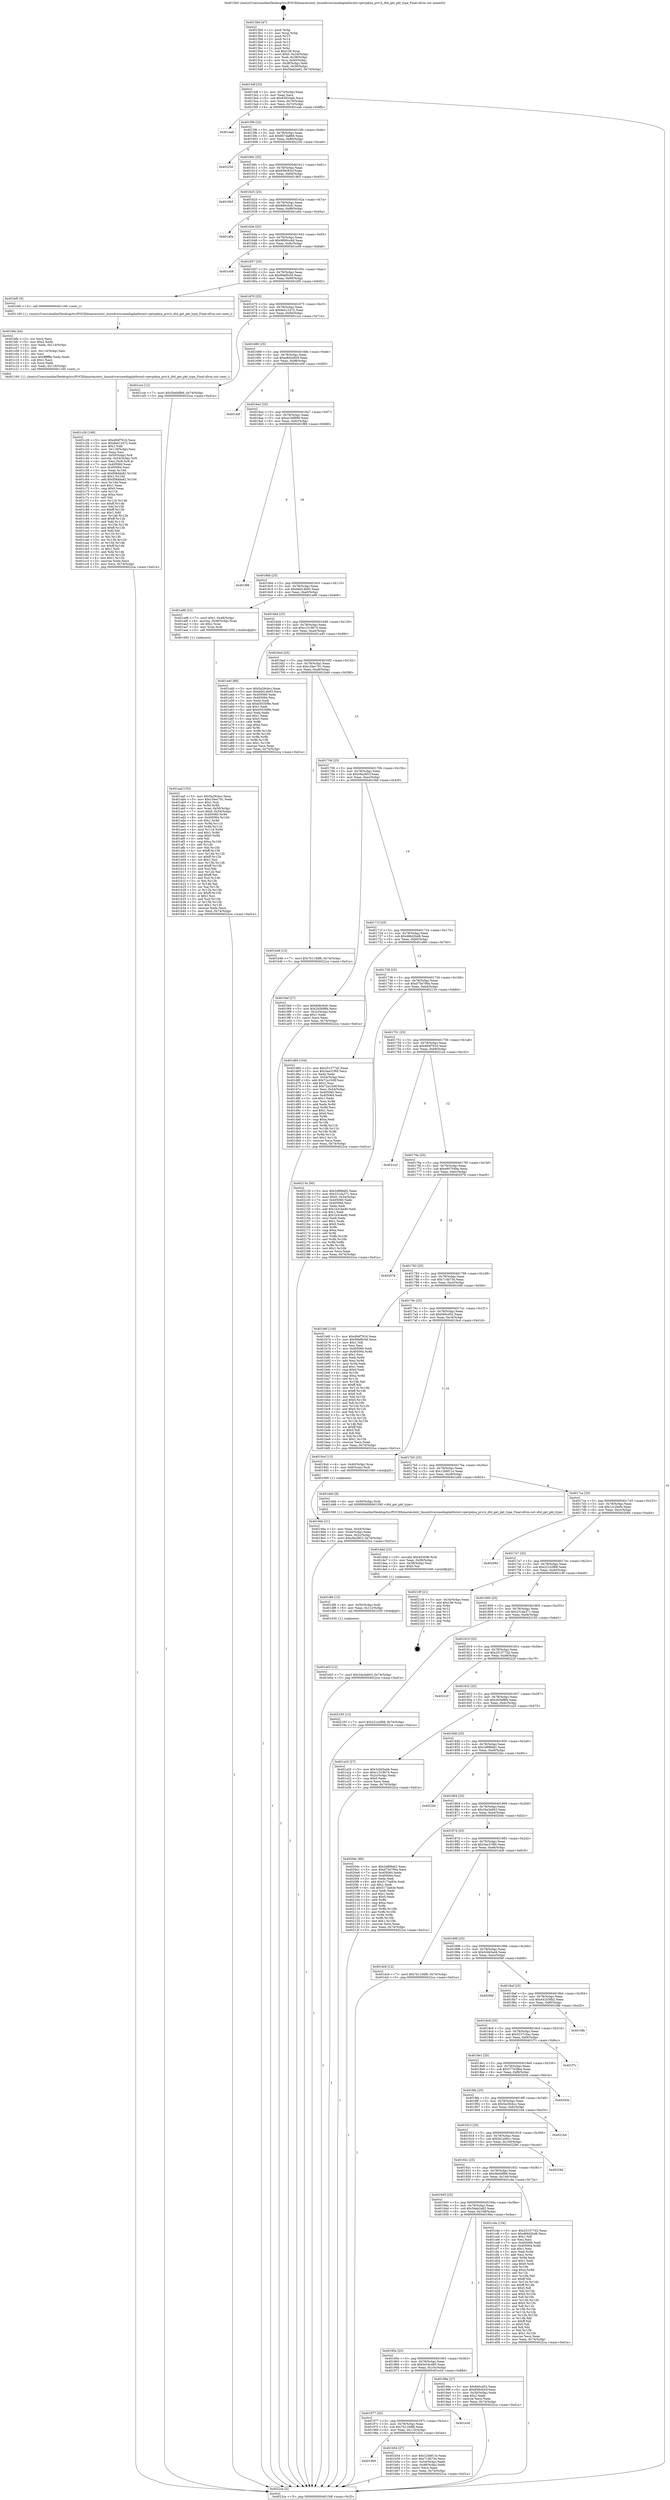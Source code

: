 digraph "0x4015b0" {
  label = "0x4015b0 (/mnt/c/Users/mathe/Desktop/tcc/POCII/binaries/extr_linuxdriversmediaplatformti-vpevpdma_priv.h_dtd_get_pkt_type_Final-ollvm.out::main(0))"
  labelloc = "t"
  node[shape=record]

  Entry [label="",width=0.3,height=0.3,shape=circle,fillcolor=black,style=filled]
  "0x4015df" [label="{
     0x4015df [23]\l
     | [instrs]\l
     &nbsp;&nbsp;0x4015df \<+3\>: mov -0x74(%rbp),%eax\l
     &nbsp;&nbsp;0x4015e2 \<+2\>: mov %eax,%ecx\l
     &nbsp;&nbsp;0x4015e4 \<+6\>: sub $0x83933efc,%ecx\l
     &nbsp;&nbsp;0x4015ea \<+3\>: mov %eax,-0x78(%rbp)\l
     &nbsp;&nbsp;0x4015ed \<+3\>: mov %ecx,-0x7c(%rbp)\l
     &nbsp;&nbsp;0x4015f0 \<+6\>: je 0000000000401eab \<main+0x8fb\>\l
  }"]
  "0x401eab" [label="{
     0x401eab\l
  }", style=dashed]
  "0x4015f6" [label="{
     0x4015f6 [22]\l
     | [instrs]\l
     &nbsp;&nbsp;0x4015f6 \<+5\>: jmp 00000000004015fb \<main+0x4b\>\l
     &nbsp;&nbsp;0x4015fb \<+3\>: mov -0x78(%rbp),%eax\l
     &nbsp;&nbsp;0x4015fe \<+5\>: sub $0x857da866,%eax\l
     &nbsp;&nbsp;0x401603 \<+3\>: mov %eax,-0x80(%rbp)\l
     &nbsp;&nbsp;0x401606 \<+6\>: je 0000000000402250 \<main+0xca0\>\l
  }"]
  Exit [label="",width=0.3,height=0.3,shape=circle,fillcolor=black,style=filled,peripheries=2]
  "0x402250" [label="{
     0x402250\l
  }", style=dashed]
  "0x40160c" [label="{
     0x40160c [25]\l
     | [instrs]\l
     &nbsp;&nbsp;0x40160c \<+5\>: jmp 0000000000401611 \<main+0x61\>\l
     &nbsp;&nbsp;0x401611 \<+3\>: mov -0x78(%rbp),%eax\l
     &nbsp;&nbsp;0x401614 \<+5\>: sub $0x859c83cf,%eax\l
     &nbsp;&nbsp;0x401619 \<+6\>: mov %eax,-0x84(%rbp)\l
     &nbsp;&nbsp;0x40161f \<+6\>: je 00000000004019b5 \<main+0x405\>\l
  }"]
  "0x401e03" [label="{
     0x401e03 [12]\l
     | [instrs]\l
     &nbsp;&nbsp;0x401e03 \<+7\>: movl $0x34a3a843,-0x74(%rbp)\l
     &nbsp;&nbsp;0x401e0a \<+5\>: jmp 00000000004022ca \<main+0xd1a\>\l
  }"]
  "0x4019b5" [label="{
     0x4019b5\l
  }", style=dashed]
  "0x401625" [label="{
     0x401625 [25]\l
     | [instrs]\l
     &nbsp;&nbsp;0x401625 \<+5\>: jmp 000000000040162a \<main+0x7a\>\l
     &nbsp;&nbsp;0x40162a \<+3\>: mov -0x78(%rbp),%eax\l
     &nbsp;&nbsp;0x40162d \<+5\>: sub $0x8d6c6cfc,%eax\l
     &nbsp;&nbsp;0x401632 \<+6\>: mov %eax,-0x88(%rbp)\l
     &nbsp;&nbsp;0x401638 \<+6\>: je 0000000000401a0a \<main+0x45a\>\l
  }"]
  "0x401df4" [label="{
     0x401df4 [15]\l
     | [instrs]\l
     &nbsp;&nbsp;0x401df4 \<+4\>: mov -0x50(%rbp),%rdi\l
     &nbsp;&nbsp;0x401df8 \<+6\>: mov %eax,-0x11c(%rbp)\l
     &nbsp;&nbsp;0x401dfe \<+5\>: call 0000000000401030 \<free@plt\>\l
     | [calls]\l
     &nbsp;&nbsp;0x401030 \{1\} (unknown)\l
  }"]
  "0x401a0a" [label="{
     0x401a0a\l
  }", style=dashed]
  "0x40163e" [label="{
     0x40163e [25]\l
     | [instrs]\l
     &nbsp;&nbsp;0x40163e \<+5\>: jmp 0000000000401643 \<main+0x93\>\l
     &nbsp;&nbsp;0x401643 \<+3\>: mov -0x78(%rbp),%eax\l
     &nbsp;&nbsp;0x401646 \<+5\>: sub $0x9890ccdd,%eax\l
     &nbsp;&nbsp;0x40164b \<+6\>: mov %eax,-0x8c(%rbp)\l
     &nbsp;&nbsp;0x401651 \<+6\>: je 0000000000401e58 \<main+0x8a8\>\l
  }"]
  "0x401ddd" [label="{
     0x401ddd [23]\l
     | [instrs]\l
     &nbsp;&nbsp;0x401ddd \<+10\>: movabs $0x4030d6,%rdi\l
     &nbsp;&nbsp;0x401de7 \<+3\>: mov %eax,-0x58(%rbp)\l
     &nbsp;&nbsp;0x401dea \<+3\>: mov -0x58(%rbp),%esi\l
     &nbsp;&nbsp;0x401ded \<+2\>: mov $0x0,%al\l
     &nbsp;&nbsp;0x401def \<+5\>: call 0000000000401040 \<printf@plt\>\l
     | [calls]\l
     &nbsp;&nbsp;0x401040 \{1\} (unknown)\l
  }"]
  "0x401e58" [label="{
     0x401e58\l
  }", style=dashed]
  "0x401657" [label="{
     0x401657 [25]\l
     | [instrs]\l
     &nbsp;&nbsp;0x401657 \<+5\>: jmp 000000000040165c \<main+0xac\>\l
     &nbsp;&nbsp;0x40165c \<+3\>: mov -0x78(%rbp),%eax\l
     &nbsp;&nbsp;0x40165f \<+5\>: sub $0x99af0c0d,%eax\l
     &nbsp;&nbsp;0x401664 \<+6\>: mov %eax,-0x90(%rbp)\l
     &nbsp;&nbsp;0x40166a \<+6\>: je 0000000000401bf5 \<main+0x645\>\l
  }"]
  "0x401c26" [label="{
     0x401c26 [168]\l
     | [instrs]\l
     &nbsp;&nbsp;0x401c26 \<+5\>: mov $0xd94f7816,%ecx\l
     &nbsp;&nbsp;0x401c2b \<+5\>: mov $0x9e412472,%edx\l
     &nbsp;&nbsp;0x401c30 \<+3\>: mov $0x1,%dil\l
     &nbsp;&nbsp;0x401c33 \<+6\>: mov -0x118(%rbp),%esi\l
     &nbsp;&nbsp;0x401c39 \<+3\>: imul %eax,%esi\l
     &nbsp;&nbsp;0x401c3c \<+4\>: mov -0x50(%rbp),%r8\l
     &nbsp;&nbsp;0x401c40 \<+4\>: movslq -0x54(%rbp),%r9\l
     &nbsp;&nbsp;0x401c44 \<+4\>: mov %esi,(%r8,%r9,4)\l
     &nbsp;&nbsp;0x401c48 \<+7\>: mov 0x405060,%eax\l
     &nbsp;&nbsp;0x401c4f \<+7\>: mov 0x405064,%esi\l
     &nbsp;&nbsp;0x401c56 \<+3\>: mov %eax,%r10d\l
     &nbsp;&nbsp;0x401c59 \<+7\>: sub $0xf58dda82,%r10d\l
     &nbsp;&nbsp;0x401c60 \<+4\>: sub $0x1,%r10d\l
     &nbsp;&nbsp;0x401c64 \<+7\>: add $0xf58dda82,%r10d\l
     &nbsp;&nbsp;0x401c6b \<+4\>: imul %r10d,%eax\l
     &nbsp;&nbsp;0x401c6f \<+3\>: and $0x1,%eax\l
     &nbsp;&nbsp;0x401c72 \<+3\>: cmp $0x0,%eax\l
     &nbsp;&nbsp;0x401c75 \<+4\>: sete %r11b\l
     &nbsp;&nbsp;0x401c79 \<+3\>: cmp $0xa,%esi\l
     &nbsp;&nbsp;0x401c7c \<+3\>: setl %bl\l
     &nbsp;&nbsp;0x401c7f \<+3\>: mov %r11b,%r14b\l
     &nbsp;&nbsp;0x401c82 \<+4\>: xor $0xff,%r14b\l
     &nbsp;&nbsp;0x401c86 \<+3\>: mov %bl,%r15b\l
     &nbsp;&nbsp;0x401c89 \<+4\>: xor $0xff,%r15b\l
     &nbsp;&nbsp;0x401c8d \<+4\>: xor $0x1,%dil\l
     &nbsp;&nbsp;0x401c91 \<+3\>: mov %r14b,%r12b\l
     &nbsp;&nbsp;0x401c94 \<+4\>: and $0xff,%r12b\l
     &nbsp;&nbsp;0x401c98 \<+3\>: and %dil,%r11b\l
     &nbsp;&nbsp;0x401c9b \<+3\>: mov %r15b,%r13b\l
     &nbsp;&nbsp;0x401c9e \<+4\>: and $0xff,%r13b\l
     &nbsp;&nbsp;0x401ca2 \<+3\>: and %dil,%bl\l
     &nbsp;&nbsp;0x401ca5 \<+3\>: or %r11b,%r12b\l
     &nbsp;&nbsp;0x401ca8 \<+3\>: or %bl,%r13b\l
     &nbsp;&nbsp;0x401cab \<+3\>: xor %r13b,%r12b\l
     &nbsp;&nbsp;0x401cae \<+3\>: or %r15b,%r14b\l
     &nbsp;&nbsp;0x401cb1 \<+4\>: xor $0xff,%r14b\l
     &nbsp;&nbsp;0x401cb5 \<+4\>: or $0x1,%dil\l
     &nbsp;&nbsp;0x401cb9 \<+3\>: and %dil,%r14b\l
     &nbsp;&nbsp;0x401cbc \<+3\>: or %r14b,%r12b\l
     &nbsp;&nbsp;0x401cbf \<+4\>: test $0x1,%r12b\l
     &nbsp;&nbsp;0x401cc3 \<+3\>: cmovne %edx,%ecx\l
     &nbsp;&nbsp;0x401cc6 \<+3\>: mov %ecx,-0x74(%rbp)\l
     &nbsp;&nbsp;0x401cc9 \<+5\>: jmp 00000000004022ca \<main+0xd1a\>\l
  }"]
  "0x401bf5" [label="{
     0x401bf5 [5]\l
     | [instrs]\l
     &nbsp;&nbsp;0x401bf5 \<+5\>: call 0000000000401160 \<next_i\>\l
     | [calls]\l
     &nbsp;&nbsp;0x401160 \{1\} (/mnt/c/Users/mathe/Desktop/tcc/POCII/binaries/extr_linuxdriversmediaplatformti-vpevpdma_priv.h_dtd_get_pkt_type_Final-ollvm.out::next_i)\l
  }"]
  "0x401670" [label="{
     0x401670 [25]\l
     | [instrs]\l
     &nbsp;&nbsp;0x401670 \<+5\>: jmp 0000000000401675 \<main+0xc5\>\l
     &nbsp;&nbsp;0x401675 \<+3\>: mov -0x78(%rbp),%eax\l
     &nbsp;&nbsp;0x401678 \<+5\>: sub $0x9e412472,%eax\l
     &nbsp;&nbsp;0x40167d \<+6\>: mov %eax,-0x94(%rbp)\l
     &nbsp;&nbsp;0x401683 \<+6\>: je 0000000000401cce \<main+0x71e\>\l
  }"]
  "0x401bfa" [label="{
     0x401bfa [44]\l
     | [instrs]\l
     &nbsp;&nbsp;0x401bfa \<+2\>: xor %ecx,%ecx\l
     &nbsp;&nbsp;0x401bfc \<+5\>: mov $0x2,%edx\l
     &nbsp;&nbsp;0x401c01 \<+6\>: mov %edx,-0x114(%rbp)\l
     &nbsp;&nbsp;0x401c07 \<+1\>: cltd\l
     &nbsp;&nbsp;0x401c08 \<+6\>: mov -0x114(%rbp),%esi\l
     &nbsp;&nbsp;0x401c0e \<+2\>: idiv %esi\l
     &nbsp;&nbsp;0x401c10 \<+6\>: imul $0xfffffffe,%edx,%edx\l
     &nbsp;&nbsp;0x401c16 \<+3\>: sub $0x1,%ecx\l
     &nbsp;&nbsp;0x401c19 \<+2\>: sub %ecx,%edx\l
     &nbsp;&nbsp;0x401c1b \<+6\>: mov %edx,-0x118(%rbp)\l
     &nbsp;&nbsp;0x401c21 \<+5\>: call 0000000000401160 \<next_i\>\l
     | [calls]\l
     &nbsp;&nbsp;0x401160 \{1\} (/mnt/c/Users/mathe/Desktop/tcc/POCII/binaries/extr_linuxdriversmediaplatformti-vpevpdma_priv.h_dtd_get_pkt_type_Final-ollvm.out::next_i)\l
  }"]
  "0x401cce" [label="{
     0x401cce [12]\l
     | [instrs]\l
     &nbsp;&nbsp;0x401cce \<+7\>: movl $0x5be0dfb6,-0x74(%rbp)\l
     &nbsp;&nbsp;0x401cd5 \<+5\>: jmp 00000000004022ca \<main+0xd1a\>\l
  }"]
  "0x401689" [label="{
     0x401689 [25]\l
     | [instrs]\l
     &nbsp;&nbsp;0x401689 \<+5\>: jmp 000000000040168e \<main+0xde\>\l
     &nbsp;&nbsp;0x40168e \<+3\>: mov -0x78(%rbp),%eax\l
     &nbsp;&nbsp;0x401691 \<+5\>: sub $0xa8d2a929,%eax\l
     &nbsp;&nbsp;0x401696 \<+6\>: mov %eax,-0x98(%rbp)\l
     &nbsp;&nbsp;0x40169c \<+6\>: je 0000000000401e0f \<main+0x85f\>\l
  }"]
  "0x401990" [label="{
     0x401990\l
  }", style=dashed]
  "0x401e0f" [label="{
     0x401e0f\l
  }", style=dashed]
  "0x4016a2" [label="{
     0x4016a2 [25]\l
     | [instrs]\l
     &nbsp;&nbsp;0x4016a2 \<+5\>: jmp 00000000004016a7 \<main+0xf7\>\l
     &nbsp;&nbsp;0x4016a7 \<+3\>: mov -0x78(%rbp),%eax\l
     &nbsp;&nbsp;0x4016aa \<+5\>: sub $0xac3df689,%eax\l
     &nbsp;&nbsp;0x4016af \<+6\>: mov %eax,-0x9c(%rbp)\l
     &nbsp;&nbsp;0x4016b5 \<+6\>: je 0000000000401f88 \<main+0x9d8\>\l
  }"]
  "0x401b54" [label="{
     0x401b54 [27]\l
     | [instrs]\l
     &nbsp;&nbsp;0x401b54 \<+5\>: mov $0x12b6f11e,%eax\l
     &nbsp;&nbsp;0x401b59 \<+5\>: mov $0x714b734,%ecx\l
     &nbsp;&nbsp;0x401b5e \<+3\>: mov -0x54(%rbp),%edx\l
     &nbsp;&nbsp;0x401b61 \<+3\>: cmp -0x48(%rbp),%edx\l
     &nbsp;&nbsp;0x401b64 \<+3\>: cmovl %ecx,%eax\l
     &nbsp;&nbsp;0x401b67 \<+3\>: mov %eax,-0x74(%rbp)\l
     &nbsp;&nbsp;0x401b6a \<+5\>: jmp 00000000004022ca \<main+0xd1a\>\l
  }"]
  "0x401f88" [label="{
     0x401f88\l
  }", style=dashed]
  "0x4016bb" [label="{
     0x4016bb [25]\l
     | [instrs]\l
     &nbsp;&nbsp;0x4016bb \<+5\>: jmp 00000000004016c0 \<main+0x110\>\l
     &nbsp;&nbsp;0x4016c0 \<+3\>: mov -0x78(%rbp),%eax\l
     &nbsp;&nbsp;0x4016c3 \<+5\>: sub $0xbdd14b93,%eax\l
     &nbsp;&nbsp;0x4016c8 \<+6\>: mov %eax,-0xa0(%rbp)\l
     &nbsp;&nbsp;0x4016ce \<+6\>: je 0000000000401a98 \<main+0x4e8\>\l
  }"]
  "0x401977" [label="{
     0x401977 [25]\l
     | [instrs]\l
     &nbsp;&nbsp;0x401977 \<+5\>: jmp 000000000040197c \<main+0x3cc\>\l
     &nbsp;&nbsp;0x40197c \<+3\>: mov -0x78(%rbp),%eax\l
     &nbsp;&nbsp;0x40197f \<+5\>: sub $0x7b119df6,%eax\l
     &nbsp;&nbsp;0x401984 \<+6\>: mov %eax,-0x110(%rbp)\l
     &nbsp;&nbsp;0x40198a \<+6\>: je 0000000000401b54 \<main+0x5a4\>\l
  }"]
  "0x401a98" [label="{
     0x401a98 [23]\l
     | [instrs]\l
     &nbsp;&nbsp;0x401a98 \<+7\>: movl $0x1,-0x48(%rbp)\l
     &nbsp;&nbsp;0x401a9f \<+4\>: movslq -0x48(%rbp),%rax\l
     &nbsp;&nbsp;0x401aa3 \<+4\>: shl $0x2,%rax\l
     &nbsp;&nbsp;0x401aa7 \<+3\>: mov %rax,%rdi\l
     &nbsp;&nbsp;0x401aaa \<+5\>: call 0000000000401050 \<malloc@plt\>\l
     | [calls]\l
     &nbsp;&nbsp;0x401050 \{1\} (unknown)\l
  }"]
  "0x4016d4" [label="{
     0x4016d4 [25]\l
     | [instrs]\l
     &nbsp;&nbsp;0x4016d4 \<+5\>: jmp 00000000004016d9 \<main+0x129\>\l
     &nbsp;&nbsp;0x4016d9 \<+3\>: mov -0x78(%rbp),%eax\l
     &nbsp;&nbsp;0x4016dc \<+5\>: sub $0xc1319b74,%eax\l
     &nbsp;&nbsp;0x4016e1 \<+6\>: mov %eax,-0xa4(%rbp)\l
     &nbsp;&nbsp;0x4016e7 \<+6\>: je 0000000000401a40 \<main+0x490\>\l
  }"]
  "0x401e3d" [label="{
     0x401e3d\l
  }", style=dashed]
  "0x401a40" [label="{
     0x401a40 [88]\l
     | [instrs]\l
     &nbsp;&nbsp;0x401a40 \<+5\>: mov $0x5a29cbcc,%eax\l
     &nbsp;&nbsp;0x401a45 \<+5\>: mov $0xbdd14b93,%ecx\l
     &nbsp;&nbsp;0x401a4a \<+7\>: mov 0x405060,%edx\l
     &nbsp;&nbsp;0x401a51 \<+7\>: mov 0x405064,%esi\l
     &nbsp;&nbsp;0x401a58 \<+2\>: mov %edx,%edi\l
     &nbsp;&nbsp;0x401a5a \<+6\>: sub $0xb5035f8e,%edi\l
     &nbsp;&nbsp;0x401a60 \<+3\>: sub $0x1,%edi\l
     &nbsp;&nbsp;0x401a63 \<+6\>: add $0xb5035f8e,%edi\l
     &nbsp;&nbsp;0x401a69 \<+3\>: imul %edi,%edx\l
     &nbsp;&nbsp;0x401a6c \<+3\>: and $0x1,%edx\l
     &nbsp;&nbsp;0x401a6f \<+3\>: cmp $0x0,%edx\l
     &nbsp;&nbsp;0x401a72 \<+4\>: sete %r8b\l
     &nbsp;&nbsp;0x401a76 \<+3\>: cmp $0xa,%esi\l
     &nbsp;&nbsp;0x401a79 \<+4\>: setl %r9b\l
     &nbsp;&nbsp;0x401a7d \<+3\>: mov %r8b,%r10b\l
     &nbsp;&nbsp;0x401a80 \<+3\>: and %r9b,%r10b\l
     &nbsp;&nbsp;0x401a83 \<+3\>: xor %r9b,%r8b\l
     &nbsp;&nbsp;0x401a86 \<+3\>: or %r8b,%r10b\l
     &nbsp;&nbsp;0x401a89 \<+4\>: test $0x1,%r10b\l
     &nbsp;&nbsp;0x401a8d \<+3\>: cmovne %ecx,%eax\l
     &nbsp;&nbsp;0x401a90 \<+3\>: mov %eax,-0x74(%rbp)\l
     &nbsp;&nbsp;0x401a93 \<+5\>: jmp 00000000004022ca \<main+0xd1a\>\l
  }"]
  "0x4016ed" [label="{
     0x4016ed [25]\l
     | [instrs]\l
     &nbsp;&nbsp;0x4016ed \<+5\>: jmp 00000000004016f2 \<main+0x142\>\l
     &nbsp;&nbsp;0x4016f2 \<+3\>: mov -0x78(%rbp),%eax\l
     &nbsp;&nbsp;0x4016f5 \<+5\>: sub $0xc34ec791,%eax\l
     &nbsp;&nbsp;0x4016fa \<+6\>: mov %eax,-0xa8(%rbp)\l
     &nbsp;&nbsp;0x401700 \<+6\>: je 0000000000401b48 \<main+0x598\>\l
  }"]
  "0x401aaf" [label="{
     0x401aaf [153]\l
     | [instrs]\l
     &nbsp;&nbsp;0x401aaf \<+5\>: mov $0x5a29cbcc,%ecx\l
     &nbsp;&nbsp;0x401ab4 \<+5\>: mov $0xc34ec791,%edx\l
     &nbsp;&nbsp;0x401ab9 \<+3\>: mov $0x1,%sil\l
     &nbsp;&nbsp;0x401abc \<+3\>: xor %r8d,%r8d\l
     &nbsp;&nbsp;0x401abf \<+4\>: mov %rax,-0x50(%rbp)\l
     &nbsp;&nbsp;0x401ac3 \<+7\>: movl $0x0,-0x54(%rbp)\l
     &nbsp;&nbsp;0x401aca \<+8\>: mov 0x405060,%r9d\l
     &nbsp;&nbsp;0x401ad2 \<+8\>: mov 0x405064,%r10d\l
     &nbsp;&nbsp;0x401ada \<+4\>: sub $0x1,%r8d\l
     &nbsp;&nbsp;0x401ade \<+3\>: mov %r9d,%r11d\l
     &nbsp;&nbsp;0x401ae1 \<+3\>: add %r8d,%r11d\l
     &nbsp;&nbsp;0x401ae4 \<+4\>: imul %r11d,%r9d\l
     &nbsp;&nbsp;0x401ae8 \<+4\>: and $0x1,%r9d\l
     &nbsp;&nbsp;0x401aec \<+4\>: cmp $0x0,%r9d\l
     &nbsp;&nbsp;0x401af0 \<+3\>: sete %bl\l
     &nbsp;&nbsp;0x401af3 \<+4\>: cmp $0xa,%r10d\l
     &nbsp;&nbsp;0x401af7 \<+4\>: setl %r14b\l
     &nbsp;&nbsp;0x401afb \<+3\>: mov %bl,%r15b\l
     &nbsp;&nbsp;0x401afe \<+4\>: xor $0xff,%r15b\l
     &nbsp;&nbsp;0x401b02 \<+3\>: mov %r14b,%r12b\l
     &nbsp;&nbsp;0x401b05 \<+4\>: xor $0xff,%r12b\l
     &nbsp;&nbsp;0x401b09 \<+4\>: xor $0x1,%sil\l
     &nbsp;&nbsp;0x401b0d \<+3\>: mov %r15b,%r13b\l
     &nbsp;&nbsp;0x401b10 \<+4\>: and $0xff,%r13b\l
     &nbsp;&nbsp;0x401b14 \<+3\>: and %sil,%bl\l
     &nbsp;&nbsp;0x401b17 \<+3\>: mov %r12b,%al\l
     &nbsp;&nbsp;0x401b1a \<+2\>: and $0xff,%al\l
     &nbsp;&nbsp;0x401b1c \<+3\>: and %sil,%r14b\l
     &nbsp;&nbsp;0x401b1f \<+3\>: or %bl,%r13b\l
     &nbsp;&nbsp;0x401b22 \<+3\>: or %r14b,%al\l
     &nbsp;&nbsp;0x401b25 \<+3\>: xor %al,%r13b\l
     &nbsp;&nbsp;0x401b28 \<+3\>: or %r12b,%r15b\l
     &nbsp;&nbsp;0x401b2b \<+4\>: xor $0xff,%r15b\l
     &nbsp;&nbsp;0x401b2f \<+4\>: or $0x1,%sil\l
     &nbsp;&nbsp;0x401b33 \<+3\>: and %sil,%r15b\l
     &nbsp;&nbsp;0x401b36 \<+3\>: or %r15b,%r13b\l
     &nbsp;&nbsp;0x401b39 \<+4\>: test $0x1,%r13b\l
     &nbsp;&nbsp;0x401b3d \<+3\>: cmovne %edx,%ecx\l
     &nbsp;&nbsp;0x401b40 \<+3\>: mov %ecx,-0x74(%rbp)\l
     &nbsp;&nbsp;0x401b43 \<+5\>: jmp 00000000004022ca \<main+0xd1a\>\l
  }"]
  "0x401b48" [label="{
     0x401b48 [12]\l
     | [instrs]\l
     &nbsp;&nbsp;0x401b48 \<+7\>: movl $0x7b119df6,-0x74(%rbp)\l
     &nbsp;&nbsp;0x401b4f \<+5\>: jmp 00000000004022ca \<main+0xd1a\>\l
  }"]
  "0x401706" [label="{
     0x401706 [25]\l
     | [instrs]\l
     &nbsp;&nbsp;0x401706 \<+5\>: jmp 000000000040170b \<main+0x15b\>\l
     &nbsp;&nbsp;0x40170b \<+3\>: mov -0x78(%rbp),%eax\l
     &nbsp;&nbsp;0x40170e \<+5\>: sub $0xc9a28f1f,%eax\l
     &nbsp;&nbsp;0x401713 \<+6\>: mov %eax,-0xac(%rbp)\l
     &nbsp;&nbsp;0x401719 \<+6\>: je 00000000004019ef \<main+0x43f\>\l
  }"]
  "0x4019da" [label="{
     0x4019da [21]\l
     | [instrs]\l
     &nbsp;&nbsp;0x4019da \<+3\>: mov %eax,-0x44(%rbp)\l
     &nbsp;&nbsp;0x4019dd \<+3\>: mov -0x44(%rbp),%eax\l
     &nbsp;&nbsp;0x4019e0 \<+3\>: mov %eax,-0x2c(%rbp)\l
     &nbsp;&nbsp;0x4019e3 \<+7\>: movl $0xc9a28f1f,-0x74(%rbp)\l
     &nbsp;&nbsp;0x4019ea \<+5\>: jmp 00000000004022ca \<main+0xd1a\>\l
  }"]
  "0x4019ef" [label="{
     0x4019ef [27]\l
     | [instrs]\l
     &nbsp;&nbsp;0x4019ef \<+5\>: mov $0x8d6c6cfc,%eax\l
     &nbsp;&nbsp;0x4019f4 \<+5\>: mov $0x2b5bf8fa,%ecx\l
     &nbsp;&nbsp;0x4019f9 \<+3\>: mov -0x2c(%rbp),%edx\l
     &nbsp;&nbsp;0x4019fc \<+3\>: cmp $0x1,%edx\l
     &nbsp;&nbsp;0x4019ff \<+3\>: cmovl %ecx,%eax\l
     &nbsp;&nbsp;0x401a02 \<+3\>: mov %eax,-0x74(%rbp)\l
     &nbsp;&nbsp;0x401a05 \<+5\>: jmp 00000000004022ca \<main+0xd1a\>\l
  }"]
  "0x40171f" [label="{
     0x40171f [25]\l
     | [instrs]\l
     &nbsp;&nbsp;0x40171f \<+5\>: jmp 0000000000401724 \<main+0x174\>\l
     &nbsp;&nbsp;0x401724 \<+3\>: mov -0x78(%rbp),%eax\l
     &nbsp;&nbsp;0x401727 \<+5\>: sub $0xd66d2bd8,%eax\l
     &nbsp;&nbsp;0x40172c \<+6\>: mov %eax,-0xb0(%rbp)\l
     &nbsp;&nbsp;0x401732 \<+6\>: je 0000000000401d60 \<main+0x7b0\>\l
  }"]
  "0x4015b0" [label="{
     0x4015b0 [47]\l
     | [instrs]\l
     &nbsp;&nbsp;0x4015b0 \<+1\>: push %rbp\l
     &nbsp;&nbsp;0x4015b1 \<+3\>: mov %rsp,%rbp\l
     &nbsp;&nbsp;0x4015b4 \<+2\>: push %r15\l
     &nbsp;&nbsp;0x4015b6 \<+2\>: push %r14\l
     &nbsp;&nbsp;0x4015b8 \<+2\>: push %r13\l
     &nbsp;&nbsp;0x4015ba \<+2\>: push %r12\l
     &nbsp;&nbsp;0x4015bc \<+1\>: push %rbx\l
     &nbsp;&nbsp;0x4015bd \<+7\>: sub $0x108,%rsp\l
     &nbsp;&nbsp;0x4015c4 \<+7\>: movl $0x0,-0x34(%rbp)\l
     &nbsp;&nbsp;0x4015cb \<+3\>: mov %edi,-0x38(%rbp)\l
     &nbsp;&nbsp;0x4015ce \<+4\>: mov %rsi,-0x40(%rbp)\l
     &nbsp;&nbsp;0x4015d2 \<+3\>: mov -0x38(%rbp),%edi\l
     &nbsp;&nbsp;0x4015d5 \<+3\>: mov %edi,-0x30(%rbp)\l
     &nbsp;&nbsp;0x4015d8 \<+7\>: movl $0x5dab2a62,-0x74(%rbp)\l
  }"]
  "0x401d60" [label="{
     0x401d60 [104]\l
     | [instrs]\l
     &nbsp;&nbsp;0x401d60 \<+5\>: mov $0x251577d2,%eax\l
     &nbsp;&nbsp;0x401d65 \<+5\>: mov $0x3aa31f60,%ecx\l
     &nbsp;&nbsp;0x401d6a \<+2\>: xor %edx,%edx\l
     &nbsp;&nbsp;0x401d6c \<+3\>: mov -0x54(%rbp),%esi\l
     &nbsp;&nbsp;0x401d6f \<+6\>: add $0x72a1fc6f,%esi\l
     &nbsp;&nbsp;0x401d75 \<+3\>: add $0x1,%esi\l
     &nbsp;&nbsp;0x401d78 \<+6\>: sub $0x72a1fc6f,%esi\l
     &nbsp;&nbsp;0x401d7e \<+3\>: mov %esi,-0x54(%rbp)\l
     &nbsp;&nbsp;0x401d81 \<+7\>: mov 0x405060,%esi\l
     &nbsp;&nbsp;0x401d88 \<+7\>: mov 0x405064,%edi\l
     &nbsp;&nbsp;0x401d8f \<+3\>: sub $0x1,%edx\l
     &nbsp;&nbsp;0x401d92 \<+3\>: mov %esi,%r8d\l
     &nbsp;&nbsp;0x401d95 \<+3\>: add %edx,%r8d\l
     &nbsp;&nbsp;0x401d98 \<+4\>: imul %r8d,%esi\l
     &nbsp;&nbsp;0x401d9c \<+3\>: and $0x1,%esi\l
     &nbsp;&nbsp;0x401d9f \<+3\>: cmp $0x0,%esi\l
     &nbsp;&nbsp;0x401da2 \<+4\>: sete %r9b\l
     &nbsp;&nbsp;0x401da6 \<+3\>: cmp $0xa,%edi\l
     &nbsp;&nbsp;0x401da9 \<+4\>: setl %r10b\l
     &nbsp;&nbsp;0x401dad \<+3\>: mov %r9b,%r11b\l
     &nbsp;&nbsp;0x401db0 \<+3\>: and %r10b,%r11b\l
     &nbsp;&nbsp;0x401db3 \<+3\>: xor %r10b,%r9b\l
     &nbsp;&nbsp;0x401db6 \<+3\>: or %r9b,%r11b\l
     &nbsp;&nbsp;0x401db9 \<+4\>: test $0x1,%r11b\l
     &nbsp;&nbsp;0x401dbd \<+3\>: cmovne %ecx,%eax\l
     &nbsp;&nbsp;0x401dc0 \<+3\>: mov %eax,-0x74(%rbp)\l
     &nbsp;&nbsp;0x401dc3 \<+5\>: jmp 00000000004022ca \<main+0xd1a\>\l
  }"]
  "0x401738" [label="{
     0x401738 [25]\l
     | [instrs]\l
     &nbsp;&nbsp;0x401738 \<+5\>: jmp 000000000040173d \<main+0x18d\>\l
     &nbsp;&nbsp;0x40173d \<+3\>: mov -0x78(%rbp),%eax\l
     &nbsp;&nbsp;0x401740 \<+5\>: sub $0xd75e790a,%eax\l
     &nbsp;&nbsp;0x401745 \<+6\>: mov %eax,-0xb4(%rbp)\l
     &nbsp;&nbsp;0x40174b \<+6\>: je 0000000000402134 \<main+0xb84\>\l
  }"]
  "0x4022ca" [label="{
     0x4022ca [5]\l
     | [instrs]\l
     &nbsp;&nbsp;0x4022ca \<+5\>: jmp 00000000004015df \<main+0x2f\>\l
  }"]
  "0x402134" [label="{
     0x402134 [95]\l
     | [instrs]\l
     &nbsp;&nbsp;0x402134 \<+5\>: mov $0x2d88fa62,%eax\l
     &nbsp;&nbsp;0x402139 \<+5\>: mov $0x231da371,%ecx\l
     &nbsp;&nbsp;0x40213e \<+7\>: movl $0x0,-0x34(%rbp)\l
     &nbsp;&nbsp;0x402145 \<+7\>: mov 0x405060,%edx\l
     &nbsp;&nbsp;0x40214c \<+7\>: mov 0x405064,%esi\l
     &nbsp;&nbsp;0x402153 \<+2\>: mov %edx,%edi\l
     &nbsp;&nbsp;0x402155 \<+6\>: add $0x1b3c4ed0,%edi\l
     &nbsp;&nbsp;0x40215b \<+3\>: sub $0x1,%edi\l
     &nbsp;&nbsp;0x40215e \<+6\>: sub $0x1b3c4ed0,%edi\l
     &nbsp;&nbsp;0x402164 \<+3\>: imul %edi,%edx\l
     &nbsp;&nbsp;0x402167 \<+3\>: and $0x1,%edx\l
     &nbsp;&nbsp;0x40216a \<+3\>: cmp $0x0,%edx\l
     &nbsp;&nbsp;0x40216d \<+4\>: sete %r8b\l
     &nbsp;&nbsp;0x402171 \<+3\>: cmp $0xa,%esi\l
     &nbsp;&nbsp;0x402174 \<+4\>: setl %r9b\l
     &nbsp;&nbsp;0x402178 \<+3\>: mov %r8b,%r10b\l
     &nbsp;&nbsp;0x40217b \<+3\>: and %r9b,%r10b\l
     &nbsp;&nbsp;0x40217e \<+3\>: xor %r9b,%r8b\l
     &nbsp;&nbsp;0x402181 \<+3\>: or %r8b,%r10b\l
     &nbsp;&nbsp;0x402184 \<+4\>: test $0x1,%r10b\l
     &nbsp;&nbsp;0x402188 \<+3\>: cmovne %ecx,%eax\l
     &nbsp;&nbsp;0x40218b \<+3\>: mov %eax,-0x74(%rbp)\l
     &nbsp;&nbsp;0x40218e \<+5\>: jmp 00000000004022ca \<main+0xd1a\>\l
  }"]
  "0x401751" [label="{
     0x401751 [25]\l
     | [instrs]\l
     &nbsp;&nbsp;0x401751 \<+5\>: jmp 0000000000401756 \<main+0x1a6\>\l
     &nbsp;&nbsp;0x401756 \<+3\>: mov -0x78(%rbp),%eax\l
     &nbsp;&nbsp;0x401759 \<+5\>: sub $0xd94f7816,%eax\l
     &nbsp;&nbsp;0x40175e \<+6\>: mov %eax,-0xb8(%rbp)\l
     &nbsp;&nbsp;0x401764 \<+6\>: je 00000000004021e2 \<main+0xc32\>\l
  }"]
  "0x40195e" [label="{
     0x40195e [25]\l
     | [instrs]\l
     &nbsp;&nbsp;0x40195e \<+5\>: jmp 0000000000401963 \<main+0x3b3\>\l
     &nbsp;&nbsp;0x401963 \<+3\>: mov -0x78(%rbp),%eax\l
     &nbsp;&nbsp;0x401966 \<+5\>: sub $0x5e34c485,%eax\l
     &nbsp;&nbsp;0x40196b \<+6\>: mov %eax,-0x10c(%rbp)\l
     &nbsp;&nbsp;0x401971 \<+6\>: je 0000000000401e3d \<main+0x88d\>\l
  }"]
  "0x4021e2" [label="{
     0x4021e2\l
  }", style=dashed]
  "0x40176a" [label="{
     0x40176a [25]\l
     | [instrs]\l
     &nbsp;&nbsp;0x40176a \<+5\>: jmp 000000000040176f \<main+0x1bf\>\l
     &nbsp;&nbsp;0x40176f \<+3\>: mov -0x78(%rbp),%eax\l
     &nbsp;&nbsp;0x401772 \<+5\>: sub $0xe90704be,%eax\l
     &nbsp;&nbsp;0x401777 \<+6\>: mov %eax,-0xbc(%rbp)\l
     &nbsp;&nbsp;0x40177d \<+6\>: je 0000000000402078 \<main+0xac8\>\l
  }"]
  "0x40199a" [label="{
     0x40199a [27]\l
     | [instrs]\l
     &nbsp;&nbsp;0x40199a \<+5\>: mov $0x940cd52,%eax\l
     &nbsp;&nbsp;0x40199f \<+5\>: mov $0x859c83cf,%ecx\l
     &nbsp;&nbsp;0x4019a4 \<+3\>: mov -0x30(%rbp),%edx\l
     &nbsp;&nbsp;0x4019a7 \<+3\>: cmp $0x2,%edx\l
     &nbsp;&nbsp;0x4019aa \<+3\>: cmovne %ecx,%eax\l
     &nbsp;&nbsp;0x4019ad \<+3\>: mov %eax,-0x74(%rbp)\l
     &nbsp;&nbsp;0x4019b0 \<+5\>: jmp 00000000004022ca \<main+0xd1a\>\l
  }"]
  "0x402078" [label="{
     0x402078\l
  }", style=dashed]
  "0x401783" [label="{
     0x401783 [25]\l
     | [instrs]\l
     &nbsp;&nbsp;0x401783 \<+5\>: jmp 0000000000401788 \<main+0x1d8\>\l
     &nbsp;&nbsp;0x401788 \<+3\>: mov -0x78(%rbp),%eax\l
     &nbsp;&nbsp;0x40178b \<+5\>: sub $0x714b734,%eax\l
     &nbsp;&nbsp;0x401790 \<+6\>: mov %eax,-0xc0(%rbp)\l
     &nbsp;&nbsp;0x401796 \<+6\>: je 0000000000401b6f \<main+0x5bf\>\l
  }"]
  "0x401945" [label="{
     0x401945 [25]\l
     | [instrs]\l
     &nbsp;&nbsp;0x401945 \<+5\>: jmp 000000000040194a \<main+0x39a\>\l
     &nbsp;&nbsp;0x40194a \<+3\>: mov -0x78(%rbp),%eax\l
     &nbsp;&nbsp;0x40194d \<+5\>: sub $0x5dab2a62,%eax\l
     &nbsp;&nbsp;0x401952 \<+6\>: mov %eax,-0x108(%rbp)\l
     &nbsp;&nbsp;0x401958 \<+6\>: je 000000000040199a \<main+0x3ea\>\l
  }"]
  "0x401b6f" [label="{
     0x401b6f [134]\l
     | [instrs]\l
     &nbsp;&nbsp;0x401b6f \<+5\>: mov $0xd94f7816,%eax\l
     &nbsp;&nbsp;0x401b74 \<+5\>: mov $0x99af0c0d,%ecx\l
     &nbsp;&nbsp;0x401b79 \<+2\>: mov $0x1,%dl\l
     &nbsp;&nbsp;0x401b7b \<+2\>: xor %esi,%esi\l
     &nbsp;&nbsp;0x401b7d \<+7\>: mov 0x405060,%edi\l
     &nbsp;&nbsp;0x401b84 \<+8\>: mov 0x405064,%r8d\l
     &nbsp;&nbsp;0x401b8c \<+3\>: sub $0x1,%esi\l
     &nbsp;&nbsp;0x401b8f \<+3\>: mov %edi,%r9d\l
     &nbsp;&nbsp;0x401b92 \<+3\>: add %esi,%r9d\l
     &nbsp;&nbsp;0x401b95 \<+4\>: imul %r9d,%edi\l
     &nbsp;&nbsp;0x401b99 \<+3\>: and $0x1,%edi\l
     &nbsp;&nbsp;0x401b9c \<+3\>: cmp $0x0,%edi\l
     &nbsp;&nbsp;0x401b9f \<+4\>: sete %r10b\l
     &nbsp;&nbsp;0x401ba3 \<+4\>: cmp $0xa,%r8d\l
     &nbsp;&nbsp;0x401ba7 \<+4\>: setl %r11b\l
     &nbsp;&nbsp;0x401bab \<+3\>: mov %r10b,%bl\l
     &nbsp;&nbsp;0x401bae \<+3\>: xor $0xff,%bl\l
     &nbsp;&nbsp;0x401bb1 \<+3\>: mov %r11b,%r14b\l
     &nbsp;&nbsp;0x401bb4 \<+4\>: xor $0xff,%r14b\l
     &nbsp;&nbsp;0x401bb8 \<+3\>: xor $0x0,%dl\l
     &nbsp;&nbsp;0x401bbb \<+3\>: mov %bl,%r15b\l
     &nbsp;&nbsp;0x401bbe \<+4\>: and $0x0,%r15b\l
     &nbsp;&nbsp;0x401bc2 \<+3\>: and %dl,%r10b\l
     &nbsp;&nbsp;0x401bc5 \<+3\>: mov %r14b,%r12b\l
     &nbsp;&nbsp;0x401bc8 \<+4\>: and $0x0,%r12b\l
     &nbsp;&nbsp;0x401bcc \<+3\>: and %dl,%r11b\l
     &nbsp;&nbsp;0x401bcf \<+3\>: or %r10b,%r15b\l
     &nbsp;&nbsp;0x401bd2 \<+3\>: or %r11b,%r12b\l
     &nbsp;&nbsp;0x401bd5 \<+3\>: xor %r12b,%r15b\l
     &nbsp;&nbsp;0x401bd8 \<+3\>: or %r14b,%bl\l
     &nbsp;&nbsp;0x401bdb \<+3\>: xor $0xff,%bl\l
     &nbsp;&nbsp;0x401bde \<+3\>: or $0x0,%dl\l
     &nbsp;&nbsp;0x401be1 \<+2\>: and %dl,%bl\l
     &nbsp;&nbsp;0x401be3 \<+3\>: or %bl,%r15b\l
     &nbsp;&nbsp;0x401be6 \<+4\>: test $0x1,%r15b\l
     &nbsp;&nbsp;0x401bea \<+3\>: cmovne %ecx,%eax\l
     &nbsp;&nbsp;0x401bed \<+3\>: mov %eax,-0x74(%rbp)\l
     &nbsp;&nbsp;0x401bf0 \<+5\>: jmp 00000000004022ca \<main+0xd1a\>\l
  }"]
  "0x40179c" [label="{
     0x40179c [25]\l
     | [instrs]\l
     &nbsp;&nbsp;0x40179c \<+5\>: jmp 00000000004017a1 \<main+0x1f1\>\l
     &nbsp;&nbsp;0x4017a1 \<+3\>: mov -0x78(%rbp),%eax\l
     &nbsp;&nbsp;0x4017a4 \<+5\>: sub $0x940cd52,%eax\l
     &nbsp;&nbsp;0x4017a9 \<+6\>: mov %eax,-0xc4(%rbp)\l
     &nbsp;&nbsp;0x4017af \<+6\>: je 00000000004019cd \<main+0x41d\>\l
  }"]
  "0x401cda" [label="{
     0x401cda [134]\l
     | [instrs]\l
     &nbsp;&nbsp;0x401cda \<+5\>: mov $0x251577d2,%eax\l
     &nbsp;&nbsp;0x401cdf \<+5\>: mov $0xd66d2bd8,%ecx\l
     &nbsp;&nbsp;0x401ce4 \<+2\>: mov $0x1,%dl\l
     &nbsp;&nbsp;0x401ce6 \<+2\>: xor %esi,%esi\l
     &nbsp;&nbsp;0x401ce8 \<+7\>: mov 0x405060,%edi\l
     &nbsp;&nbsp;0x401cef \<+8\>: mov 0x405064,%r8d\l
     &nbsp;&nbsp;0x401cf7 \<+3\>: sub $0x1,%esi\l
     &nbsp;&nbsp;0x401cfa \<+3\>: mov %edi,%r9d\l
     &nbsp;&nbsp;0x401cfd \<+3\>: add %esi,%r9d\l
     &nbsp;&nbsp;0x401d00 \<+4\>: imul %r9d,%edi\l
     &nbsp;&nbsp;0x401d04 \<+3\>: and $0x1,%edi\l
     &nbsp;&nbsp;0x401d07 \<+3\>: cmp $0x0,%edi\l
     &nbsp;&nbsp;0x401d0a \<+4\>: sete %r10b\l
     &nbsp;&nbsp;0x401d0e \<+4\>: cmp $0xa,%r8d\l
     &nbsp;&nbsp;0x401d12 \<+4\>: setl %r11b\l
     &nbsp;&nbsp;0x401d16 \<+3\>: mov %r10b,%bl\l
     &nbsp;&nbsp;0x401d19 \<+3\>: xor $0xff,%bl\l
     &nbsp;&nbsp;0x401d1c \<+3\>: mov %r11b,%r14b\l
     &nbsp;&nbsp;0x401d1f \<+4\>: xor $0xff,%r14b\l
     &nbsp;&nbsp;0x401d23 \<+3\>: xor $0x0,%dl\l
     &nbsp;&nbsp;0x401d26 \<+3\>: mov %bl,%r15b\l
     &nbsp;&nbsp;0x401d29 \<+4\>: and $0x0,%r15b\l
     &nbsp;&nbsp;0x401d2d \<+3\>: and %dl,%r10b\l
     &nbsp;&nbsp;0x401d30 \<+3\>: mov %r14b,%r12b\l
     &nbsp;&nbsp;0x401d33 \<+4\>: and $0x0,%r12b\l
     &nbsp;&nbsp;0x401d37 \<+3\>: and %dl,%r11b\l
     &nbsp;&nbsp;0x401d3a \<+3\>: or %r10b,%r15b\l
     &nbsp;&nbsp;0x401d3d \<+3\>: or %r11b,%r12b\l
     &nbsp;&nbsp;0x401d40 \<+3\>: xor %r12b,%r15b\l
     &nbsp;&nbsp;0x401d43 \<+3\>: or %r14b,%bl\l
     &nbsp;&nbsp;0x401d46 \<+3\>: xor $0xff,%bl\l
     &nbsp;&nbsp;0x401d49 \<+3\>: or $0x0,%dl\l
     &nbsp;&nbsp;0x401d4c \<+2\>: and %dl,%bl\l
     &nbsp;&nbsp;0x401d4e \<+3\>: or %bl,%r15b\l
     &nbsp;&nbsp;0x401d51 \<+4\>: test $0x1,%r15b\l
     &nbsp;&nbsp;0x401d55 \<+3\>: cmovne %ecx,%eax\l
     &nbsp;&nbsp;0x401d58 \<+3\>: mov %eax,-0x74(%rbp)\l
     &nbsp;&nbsp;0x401d5b \<+5\>: jmp 00000000004022ca \<main+0xd1a\>\l
  }"]
  "0x4019cd" [label="{
     0x4019cd [13]\l
     | [instrs]\l
     &nbsp;&nbsp;0x4019cd \<+4\>: mov -0x40(%rbp),%rax\l
     &nbsp;&nbsp;0x4019d1 \<+4\>: mov 0x8(%rax),%rdi\l
     &nbsp;&nbsp;0x4019d5 \<+5\>: call 0000000000401060 \<atoi@plt\>\l
     | [calls]\l
     &nbsp;&nbsp;0x401060 \{1\} (unknown)\l
  }"]
  "0x4017b5" [label="{
     0x4017b5 [25]\l
     | [instrs]\l
     &nbsp;&nbsp;0x4017b5 \<+5\>: jmp 00000000004017ba \<main+0x20a\>\l
     &nbsp;&nbsp;0x4017ba \<+3\>: mov -0x78(%rbp),%eax\l
     &nbsp;&nbsp;0x4017bd \<+5\>: sub $0x12b6f11e,%eax\l
     &nbsp;&nbsp;0x4017c2 \<+6\>: mov %eax,-0xc8(%rbp)\l
     &nbsp;&nbsp;0x4017c8 \<+6\>: je 0000000000401dd4 \<main+0x824\>\l
  }"]
  "0x40192c" [label="{
     0x40192c [25]\l
     | [instrs]\l
     &nbsp;&nbsp;0x40192c \<+5\>: jmp 0000000000401931 \<main+0x381\>\l
     &nbsp;&nbsp;0x401931 \<+3\>: mov -0x78(%rbp),%eax\l
     &nbsp;&nbsp;0x401934 \<+5\>: sub $0x5be0dfb6,%eax\l
     &nbsp;&nbsp;0x401939 \<+6\>: mov %eax,-0x104(%rbp)\l
     &nbsp;&nbsp;0x40193f \<+6\>: je 0000000000401cda \<main+0x72a\>\l
  }"]
  "0x401dd4" [label="{
     0x401dd4 [9]\l
     | [instrs]\l
     &nbsp;&nbsp;0x401dd4 \<+4\>: mov -0x50(%rbp),%rdi\l
     &nbsp;&nbsp;0x401dd8 \<+5\>: call 0000000000401590 \<dtd_get_pkt_type\>\l
     | [calls]\l
     &nbsp;&nbsp;0x401590 \{1\} (/mnt/c/Users/mathe/Desktop/tcc/POCII/binaries/extr_linuxdriversmediaplatformti-vpevpdma_priv.h_dtd_get_pkt_type_Final-ollvm.out::dtd_get_pkt_type)\l
  }"]
  "0x4017ce" [label="{
     0x4017ce [25]\l
     | [instrs]\l
     &nbsp;&nbsp;0x4017ce \<+5\>: jmp 00000000004017d3 \<main+0x223\>\l
     &nbsp;&nbsp;0x4017d3 \<+3\>: mov -0x78(%rbp),%eax\l
     &nbsp;&nbsp;0x4017d6 \<+5\>: sub $0x1cc2befe,%eax\l
     &nbsp;&nbsp;0x4017db \<+6\>: mov %eax,-0xcc(%rbp)\l
     &nbsp;&nbsp;0x4017e1 \<+6\>: je 0000000000402084 \<main+0xad4\>\l
  }"]
  "0x40229d" [label="{
     0x40229d\l
  }", style=dashed]
  "0x402084" [label="{
     0x402084\l
  }", style=dashed]
  "0x4017e7" [label="{
     0x4017e7 [25]\l
     | [instrs]\l
     &nbsp;&nbsp;0x4017e7 \<+5\>: jmp 00000000004017ec \<main+0x23c\>\l
     &nbsp;&nbsp;0x4017ec \<+3\>: mov -0x78(%rbp),%eax\l
     &nbsp;&nbsp;0x4017ef \<+5\>: sub $0x221e2f68,%eax\l
     &nbsp;&nbsp;0x4017f4 \<+6\>: mov %eax,-0xd0(%rbp)\l
     &nbsp;&nbsp;0x4017fa \<+6\>: je 000000000040219f \<main+0xbef\>\l
  }"]
  "0x401913" [label="{
     0x401913 [25]\l
     | [instrs]\l
     &nbsp;&nbsp;0x401913 \<+5\>: jmp 0000000000401918 \<main+0x368\>\l
     &nbsp;&nbsp;0x401918 \<+3\>: mov -0x78(%rbp),%eax\l
     &nbsp;&nbsp;0x40191b \<+5\>: sub $0x5b1e06cc,%eax\l
     &nbsp;&nbsp;0x401920 \<+6\>: mov %eax,-0x100(%rbp)\l
     &nbsp;&nbsp;0x401926 \<+6\>: je 000000000040229d \<main+0xced\>\l
  }"]
  "0x40219f" [label="{
     0x40219f [21]\l
     | [instrs]\l
     &nbsp;&nbsp;0x40219f \<+3\>: mov -0x34(%rbp),%eax\l
     &nbsp;&nbsp;0x4021a2 \<+7\>: add $0x108,%rsp\l
     &nbsp;&nbsp;0x4021a9 \<+1\>: pop %rbx\l
     &nbsp;&nbsp;0x4021aa \<+2\>: pop %r12\l
     &nbsp;&nbsp;0x4021ac \<+2\>: pop %r13\l
     &nbsp;&nbsp;0x4021ae \<+2\>: pop %r14\l
     &nbsp;&nbsp;0x4021b0 \<+2\>: pop %r15\l
     &nbsp;&nbsp;0x4021b2 \<+1\>: pop %rbp\l
     &nbsp;&nbsp;0x4021b3 \<+1\>: ret\l
  }"]
  "0x401800" [label="{
     0x401800 [25]\l
     | [instrs]\l
     &nbsp;&nbsp;0x401800 \<+5\>: jmp 0000000000401805 \<main+0x255\>\l
     &nbsp;&nbsp;0x401805 \<+3\>: mov -0x78(%rbp),%eax\l
     &nbsp;&nbsp;0x401808 \<+5\>: sub $0x231da371,%eax\l
     &nbsp;&nbsp;0x40180d \<+6\>: mov %eax,-0xd4(%rbp)\l
     &nbsp;&nbsp;0x401813 \<+6\>: je 0000000000402193 \<main+0xbe3\>\l
  }"]
  "0x4021b4" [label="{
     0x4021b4\l
  }", style=dashed]
  "0x402193" [label="{
     0x402193 [12]\l
     | [instrs]\l
     &nbsp;&nbsp;0x402193 \<+7\>: movl $0x221e2f68,-0x74(%rbp)\l
     &nbsp;&nbsp;0x40219a \<+5\>: jmp 00000000004022ca \<main+0xd1a\>\l
  }"]
  "0x401819" [label="{
     0x401819 [25]\l
     | [instrs]\l
     &nbsp;&nbsp;0x401819 \<+5\>: jmp 000000000040181e \<main+0x26e\>\l
     &nbsp;&nbsp;0x40181e \<+3\>: mov -0x78(%rbp),%eax\l
     &nbsp;&nbsp;0x401821 \<+5\>: sub $0x251577d2,%eax\l
     &nbsp;&nbsp;0x401826 \<+6\>: mov %eax,-0xd8(%rbp)\l
     &nbsp;&nbsp;0x40182c \<+6\>: je 000000000040222f \<main+0xc7f\>\l
  }"]
  "0x4018fa" [label="{
     0x4018fa [25]\l
     | [instrs]\l
     &nbsp;&nbsp;0x4018fa \<+5\>: jmp 00000000004018ff \<main+0x34f\>\l
     &nbsp;&nbsp;0x4018ff \<+3\>: mov -0x78(%rbp),%eax\l
     &nbsp;&nbsp;0x401902 \<+5\>: sub $0x5a29cbcc,%eax\l
     &nbsp;&nbsp;0x401907 \<+6\>: mov %eax,-0xfc(%rbp)\l
     &nbsp;&nbsp;0x40190d \<+6\>: je 00000000004021b4 \<main+0xc04\>\l
  }"]
  "0x40222f" [label="{
     0x40222f\l
  }", style=dashed]
  "0x401832" [label="{
     0x401832 [25]\l
     | [instrs]\l
     &nbsp;&nbsp;0x401832 \<+5\>: jmp 0000000000401837 \<main+0x287\>\l
     &nbsp;&nbsp;0x401837 \<+3\>: mov -0x78(%rbp),%eax\l
     &nbsp;&nbsp;0x40183a \<+5\>: sub $0x2b5bf8fa,%eax\l
     &nbsp;&nbsp;0x40183f \<+6\>: mov %eax,-0xdc(%rbp)\l
     &nbsp;&nbsp;0x401845 \<+6\>: je 0000000000401a25 \<main+0x475\>\l
  }"]
  "0x4020cb" [label="{
     0x4020cb\l
  }", style=dashed]
  "0x401a25" [label="{
     0x401a25 [27]\l
     | [instrs]\l
     &nbsp;&nbsp;0x401a25 \<+5\>: mov $0x3cbb5ad4,%eax\l
     &nbsp;&nbsp;0x401a2a \<+5\>: mov $0xc1319b74,%ecx\l
     &nbsp;&nbsp;0x401a2f \<+3\>: mov -0x2c(%rbp),%edx\l
     &nbsp;&nbsp;0x401a32 \<+3\>: cmp $0x0,%edx\l
     &nbsp;&nbsp;0x401a35 \<+3\>: cmove %ecx,%eax\l
     &nbsp;&nbsp;0x401a38 \<+3\>: mov %eax,-0x74(%rbp)\l
     &nbsp;&nbsp;0x401a3b \<+5\>: jmp 00000000004022ca \<main+0xd1a\>\l
  }"]
  "0x40184b" [label="{
     0x40184b [25]\l
     | [instrs]\l
     &nbsp;&nbsp;0x40184b \<+5\>: jmp 0000000000401850 \<main+0x2a0\>\l
     &nbsp;&nbsp;0x401850 \<+3\>: mov -0x78(%rbp),%eax\l
     &nbsp;&nbsp;0x401853 \<+5\>: sub $0x2d88fa62,%eax\l
     &nbsp;&nbsp;0x401858 \<+6\>: mov %eax,-0xe0(%rbp)\l
     &nbsp;&nbsp;0x40185e \<+6\>: je 00000000004022bc \<main+0xd0c\>\l
  }"]
  "0x4018e1" [label="{
     0x4018e1 [25]\l
     | [instrs]\l
     &nbsp;&nbsp;0x4018e1 \<+5\>: jmp 00000000004018e6 \<main+0x336\>\l
     &nbsp;&nbsp;0x4018e6 \<+3\>: mov -0x78(%rbp),%eax\l
     &nbsp;&nbsp;0x4018e9 \<+5\>: sub $0x577e38ea,%eax\l
     &nbsp;&nbsp;0x4018ee \<+6\>: mov %eax,-0xf8(%rbp)\l
     &nbsp;&nbsp;0x4018f4 \<+6\>: je 00000000004020cb \<main+0xb1b\>\l
  }"]
  "0x4022bc" [label="{
     0x4022bc\l
  }", style=dashed]
  "0x401864" [label="{
     0x401864 [25]\l
     | [instrs]\l
     &nbsp;&nbsp;0x401864 \<+5\>: jmp 0000000000401869 \<main+0x2b9\>\l
     &nbsp;&nbsp;0x401869 \<+3\>: mov -0x78(%rbp),%eax\l
     &nbsp;&nbsp;0x40186c \<+5\>: sub $0x34a3a843,%eax\l
     &nbsp;&nbsp;0x401871 \<+6\>: mov %eax,-0xe4(%rbp)\l
     &nbsp;&nbsp;0x401877 \<+6\>: je 00000000004020dc \<main+0xb2c\>\l
  }"]
  "0x401f7c" [label="{
     0x401f7c\l
  }", style=dashed]
  "0x4020dc" [label="{
     0x4020dc [88]\l
     | [instrs]\l
     &nbsp;&nbsp;0x4020dc \<+5\>: mov $0x2d88fa62,%eax\l
     &nbsp;&nbsp;0x4020e1 \<+5\>: mov $0xd75e790a,%ecx\l
     &nbsp;&nbsp;0x4020e6 \<+7\>: mov 0x405060,%edx\l
     &nbsp;&nbsp;0x4020ed \<+7\>: mov 0x405064,%esi\l
     &nbsp;&nbsp;0x4020f4 \<+2\>: mov %edx,%edi\l
     &nbsp;&nbsp;0x4020f6 \<+6\>: add $0x5173a83e,%edi\l
     &nbsp;&nbsp;0x4020fc \<+3\>: sub $0x1,%edi\l
     &nbsp;&nbsp;0x4020ff \<+6\>: sub $0x5173a83e,%edi\l
     &nbsp;&nbsp;0x402105 \<+3\>: imul %edi,%edx\l
     &nbsp;&nbsp;0x402108 \<+3\>: and $0x1,%edx\l
     &nbsp;&nbsp;0x40210b \<+3\>: cmp $0x0,%edx\l
     &nbsp;&nbsp;0x40210e \<+4\>: sete %r8b\l
     &nbsp;&nbsp;0x402112 \<+3\>: cmp $0xa,%esi\l
     &nbsp;&nbsp;0x402115 \<+4\>: setl %r9b\l
     &nbsp;&nbsp;0x402119 \<+3\>: mov %r8b,%r10b\l
     &nbsp;&nbsp;0x40211c \<+3\>: and %r9b,%r10b\l
     &nbsp;&nbsp;0x40211f \<+3\>: xor %r9b,%r8b\l
     &nbsp;&nbsp;0x402122 \<+3\>: or %r8b,%r10b\l
     &nbsp;&nbsp;0x402125 \<+4\>: test $0x1,%r10b\l
     &nbsp;&nbsp;0x402129 \<+3\>: cmovne %ecx,%eax\l
     &nbsp;&nbsp;0x40212c \<+3\>: mov %eax,-0x74(%rbp)\l
     &nbsp;&nbsp;0x40212f \<+5\>: jmp 00000000004022ca \<main+0xd1a\>\l
  }"]
  "0x40187d" [label="{
     0x40187d [25]\l
     | [instrs]\l
     &nbsp;&nbsp;0x40187d \<+5\>: jmp 0000000000401882 \<main+0x2d2\>\l
     &nbsp;&nbsp;0x401882 \<+3\>: mov -0x78(%rbp),%eax\l
     &nbsp;&nbsp;0x401885 \<+5\>: sub $0x3aa31f60,%eax\l
     &nbsp;&nbsp;0x40188a \<+6\>: mov %eax,-0xe8(%rbp)\l
     &nbsp;&nbsp;0x401890 \<+6\>: je 0000000000401dc8 \<main+0x818\>\l
  }"]
  "0x4018c8" [label="{
     0x4018c8 [25]\l
     | [instrs]\l
     &nbsp;&nbsp;0x4018c8 \<+5\>: jmp 00000000004018cd \<main+0x31d\>\l
     &nbsp;&nbsp;0x4018cd \<+3\>: mov -0x78(%rbp),%eax\l
     &nbsp;&nbsp;0x4018d0 \<+5\>: sub $0x5237c5ac,%eax\l
     &nbsp;&nbsp;0x4018d5 \<+6\>: mov %eax,-0xf4(%rbp)\l
     &nbsp;&nbsp;0x4018db \<+6\>: je 0000000000401f7c \<main+0x9cc\>\l
  }"]
  "0x401dc8" [label="{
     0x401dc8 [12]\l
     | [instrs]\l
     &nbsp;&nbsp;0x401dc8 \<+7\>: movl $0x7b119df6,-0x74(%rbp)\l
     &nbsp;&nbsp;0x401dcf \<+5\>: jmp 00000000004022ca \<main+0xd1a\>\l
  }"]
  "0x401896" [label="{
     0x401896 [25]\l
     | [instrs]\l
     &nbsp;&nbsp;0x401896 \<+5\>: jmp 000000000040189b \<main+0x2eb\>\l
     &nbsp;&nbsp;0x40189b \<+3\>: mov -0x78(%rbp),%eax\l
     &nbsp;&nbsp;0x40189e \<+5\>: sub $0x3cbb5ad4,%eax\l
     &nbsp;&nbsp;0x4018a3 \<+6\>: mov %eax,-0xec(%rbp)\l
     &nbsp;&nbsp;0x4018a9 \<+6\>: je 00000000004020bf \<main+0xb0f\>\l
  }"]
  "0x401fdb" [label="{
     0x401fdb\l
  }", style=dashed]
  "0x4020bf" [label="{
     0x4020bf\l
  }", style=dashed]
  "0x4018af" [label="{
     0x4018af [25]\l
     | [instrs]\l
     &nbsp;&nbsp;0x4018af \<+5\>: jmp 00000000004018b4 \<main+0x304\>\l
     &nbsp;&nbsp;0x4018b4 \<+3\>: mov -0x78(%rbp),%eax\l
     &nbsp;&nbsp;0x4018b7 \<+5\>: sub $0x441b30b2,%eax\l
     &nbsp;&nbsp;0x4018bc \<+6\>: mov %eax,-0xf0(%rbp)\l
     &nbsp;&nbsp;0x4018c2 \<+6\>: je 0000000000401fdb \<main+0xa2b\>\l
  }"]
  Entry -> "0x4015b0" [label=" 1"]
  "0x4015df" -> "0x401eab" [label=" 0"]
  "0x4015df" -> "0x4015f6" [label=" 20"]
  "0x40219f" -> Exit [label=" 1"]
  "0x4015f6" -> "0x402250" [label=" 0"]
  "0x4015f6" -> "0x40160c" [label=" 20"]
  "0x402193" -> "0x4022ca" [label=" 1"]
  "0x40160c" -> "0x4019b5" [label=" 0"]
  "0x40160c" -> "0x401625" [label=" 20"]
  "0x402134" -> "0x4022ca" [label=" 1"]
  "0x401625" -> "0x401a0a" [label=" 0"]
  "0x401625" -> "0x40163e" [label=" 20"]
  "0x4020dc" -> "0x4022ca" [label=" 1"]
  "0x40163e" -> "0x401e58" [label=" 0"]
  "0x40163e" -> "0x401657" [label=" 20"]
  "0x401e03" -> "0x4022ca" [label=" 1"]
  "0x401657" -> "0x401bf5" [label=" 1"]
  "0x401657" -> "0x401670" [label=" 19"]
  "0x401df4" -> "0x401e03" [label=" 1"]
  "0x401670" -> "0x401cce" [label=" 1"]
  "0x401670" -> "0x401689" [label=" 18"]
  "0x401ddd" -> "0x401df4" [label=" 1"]
  "0x401689" -> "0x401e0f" [label=" 0"]
  "0x401689" -> "0x4016a2" [label=" 18"]
  "0x401dd4" -> "0x401ddd" [label=" 1"]
  "0x4016a2" -> "0x401f88" [label=" 0"]
  "0x4016a2" -> "0x4016bb" [label=" 18"]
  "0x401dc8" -> "0x4022ca" [label=" 1"]
  "0x4016bb" -> "0x401a98" [label=" 1"]
  "0x4016bb" -> "0x4016d4" [label=" 17"]
  "0x401cda" -> "0x4022ca" [label=" 1"]
  "0x4016d4" -> "0x401a40" [label=" 1"]
  "0x4016d4" -> "0x4016ed" [label=" 16"]
  "0x401cce" -> "0x4022ca" [label=" 1"]
  "0x4016ed" -> "0x401b48" [label=" 1"]
  "0x4016ed" -> "0x401706" [label=" 15"]
  "0x401bfa" -> "0x401c26" [label=" 1"]
  "0x401706" -> "0x4019ef" [label=" 1"]
  "0x401706" -> "0x40171f" [label=" 14"]
  "0x401bf5" -> "0x401bfa" [label=" 1"]
  "0x40171f" -> "0x401d60" [label=" 1"]
  "0x40171f" -> "0x401738" [label=" 13"]
  "0x401b6f" -> "0x4022ca" [label=" 1"]
  "0x401738" -> "0x402134" [label=" 1"]
  "0x401738" -> "0x401751" [label=" 12"]
  "0x401b54" -> "0x4022ca" [label=" 2"]
  "0x401751" -> "0x4021e2" [label=" 0"]
  "0x401751" -> "0x40176a" [label=" 12"]
  "0x401977" -> "0x401990" [label=" 0"]
  "0x40176a" -> "0x402078" [label=" 0"]
  "0x40176a" -> "0x401783" [label=" 12"]
  "0x401977" -> "0x401b54" [label=" 2"]
  "0x401783" -> "0x401b6f" [label=" 1"]
  "0x401783" -> "0x40179c" [label=" 11"]
  "0x40195e" -> "0x401977" [label=" 2"]
  "0x40179c" -> "0x4019cd" [label=" 1"]
  "0x40179c" -> "0x4017b5" [label=" 10"]
  "0x40195e" -> "0x401e3d" [label=" 0"]
  "0x4017b5" -> "0x401dd4" [label=" 1"]
  "0x4017b5" -> "0x4017ce" [label=" 9"]
  "0x401b48" -> "0x4022ca" [label=" 1"]
  "0x4017ce" -> "0x402084" [label=" 0"]
  "0x4017ce" -> "0x4017e7" [label=" 9"]
  "0x401aaf" -> "0x4022ca" [label=" 1"]
  "0x4017e7" -> "0x40219f" [label=" 1"]
  "0x4017e7" -> "0x401800" [label=" 8"]
  "0x401a40" -> "0x4022ca" [label=" 1"]
  "0x401800" -> "0x402193" [label=" 1"]
  "0x401800" -> "0x401819" [label=" 7"]
  "0x401a25" -> "0x4022ca" [label=" 1"]
  "0x401819" -> "0x40222f" [label=" 0"]
  "0x401819" -> "0x401832" [label=" 7"]
  "0x4019da" -> "0x4022ca" [label=" 1"]
  "0x401832" -> "0x401a25" [label=" 1"]
  "0x401832" -> "0x40184b" [label=" 6"]
  "0x4019cd" -> "0x4019da" [label=" 1"]
  "0x40184b" -> "0x4022bc" [label=" 0"]
  "0x40184b" -> "0x401864" [label=" 6"]
  "0x4015b0" -> "0x4015df" [label=" 1"]
  "0x401864" -> "0x4020dc" [label=" 1"]
  "0x401864" -> "0x40187d" [label=" 5"]
  "0x40199a" -> "0x4022ca" [label=" 1"]
  "0x40187d" -> "0x401dc8" [label=" 1"]
  "0x40187d" -> "0x401896" [label=" 4"]
  "0x401945" -> "0x40199a" [label=" 1"]
  "0x401896" -> "0x4020bf" [label=" 0"]
  "0x401896" -> "0x4018af" [label=" 4"]
  "0x401d60" -> "0x4022ca" [label=" 1"]
  "0x4018af" -> "0x401fdb" [label=" 0"]
  "0x4018af" -> "0x4018c8" [label=" 4"]
  "0x401945" -> "0x40195e" [label=" 2"]
  "0x4018c8" -> "0x401f7c" [label=" 0"]
  "0x4018c8" -> "0x4018e1" [label=" 4"]
  "0x4022ca" -> "0x4015df" [label=" 19"]
  "0x4018e1" -> "0x4020cb" [label=" 0"]
  "0x4018e1" -> "0x4018fa" [label=" 4"]
  "0x4019ef" -> "0x4022ca" [label=" 1"]
  "0x4018fa" -> "0x4021b4" [label=" 0"]
  "0x4018fa" -> "0x401913" [label=" 4"]
  "0x401a98" -> "0x401aaf" [label=" 1"]
  "0x401913" -> "0x40229d" [label=" 0"]
  "0x401913" -> "0x40192c" [label=" 4"]
  "0x401c26" -> "0x4022ca" [label=" 1"]
  "0x40192c" -> "0x401cda" [label=" 1"]
  "0x40192c" -> "0x401945" [label=" 3"]
}
